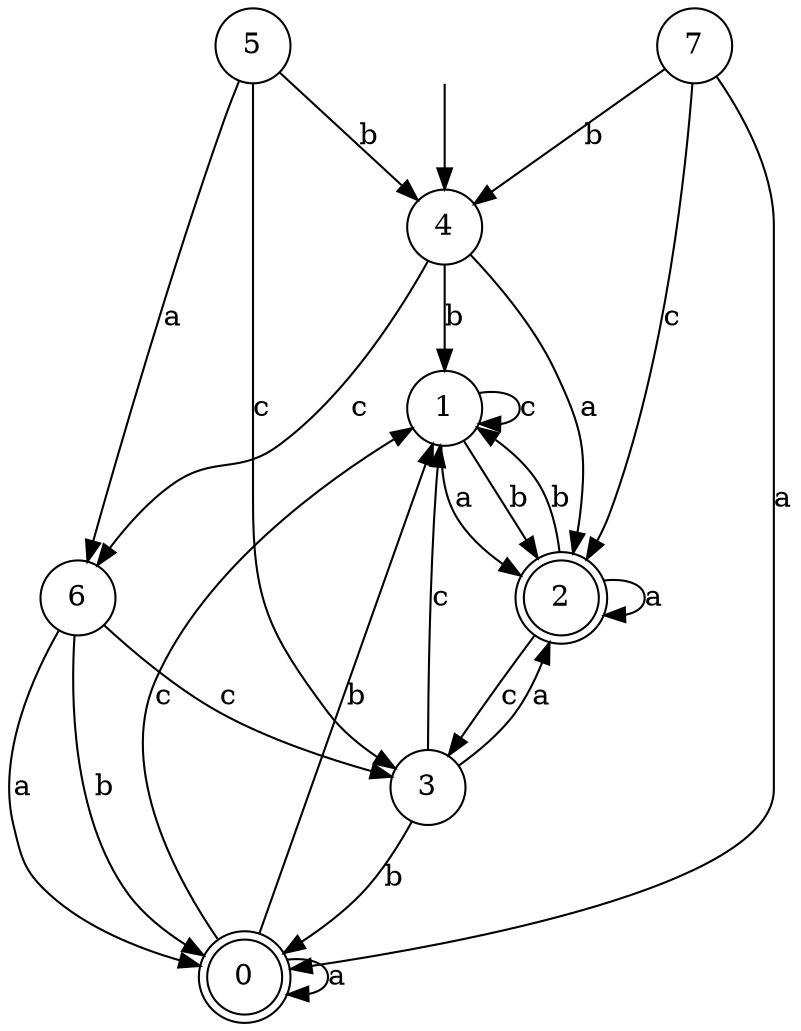 digraph g {
__start [label=""shape=none]
	4[shape="circle" label="4"]
	0[shape="doublecircle" label="0"]
	1[shape="circle" label="1"]
	2[shape="doublecircle" label="2"]
	3[shape="circle" label="3"]
	5[shape="circle" label="5"]
	6[shape="circle" label="6"]
	7[shape="circle" label="7"]

__start -> 4
	0 -> 0 [label="a"]
	0 -> 1 [label="b"]
	0 -> 1 [label="c"]
	1 -> 2 [label="a"]
	1 -> 2 [label="b"]
	1 -> 1 [label="c"]
	2 -> 2 [label="a"]
	2 -> 1 [label="b"]
	2 -> 3 [label="c"]
	3 -> 2 [label="a"]
	3 -> 0 [label="b"]
	3 -> 1 [label="c"]
	4 -> 2 [label="a"]
	4 -> 1 [label="b"]
	4 -> 6 [label="c"]
	5 -> 6 [label="a"]
	5 -> 4 [label="b"]
	5 -> 3 [label="c"]
	6 -> 0 [label="a"]
	6 -> 0 [label="b"]
	6 -> 3 [label="c"]
	7 -> 0 [label="a"]
	7 -> 4 [label="b"]
	7 -> 2 [label="c"]
}
